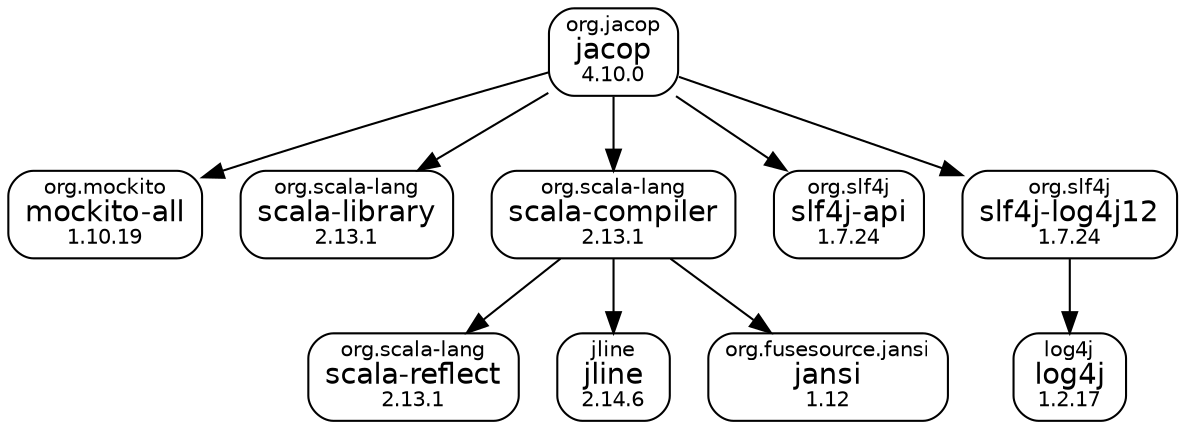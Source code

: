 digraph "jacop" {
  node [shape="box",style="rounded",fontname="Helvetica",fontsize="14"]
  edge [fontsize="10",fontname="Helvetica"]

  // Node Definitions:
  "org.jacop:jacop:jar:compile"[label=<<font point-size="10">org.jacop</font><br/>jacop<font point-size="10"><br/>4.10.0</font>>]
  "org.mockito:mockito-all:jar:compile"[label=<<font point-size="10">org.mockito</font><br/>mockito-all<font point-size="10"><br/>1.10.19</font>>]
  "org.scala-lang:scala-library:jar:compile"[label=<<font point-size="10">org.scala-lang</font><br/>scala-library<font point-size="10"><br/>2.13.1</font>>]
  "org.scala-lang:scala-compiler:jar:compile"[label=<<font point-size="10">org.scala-lang</font><br/>scala-compiler<font point-size="10"><br/>2.13.1</font>>]
  "org.scala-lang:scala-reflect:jar:compile"[label=<<font point-size="10">org.scala-lang</font><br/>scala-reflect<font point-size="10"><br/>2.13.1</font>>]
  "jline:jline:jar:compile"[label=<<font point-size="10">jline</font><br/>jline<font point-size="10"><br/>2.14.6</font>>]
  "org.fusesource.jansi:jansi:jar:compile"[label=<<font point-size="10">org.fusesource.jansi</font><br/>jansi<font point-size="10"><br/>1.12</font>>]
  "org.slf4j:slf4j-api:jar:compile"[label=<<font point-size="10">org.slf4j</font><br/>slf4j-api<font point-size="10"><br/>1.7.24</font>>]
  "org.slf4j:slf4j-log4j12:jar:compile"[label=<<font point-size="10">org.slf4j</font><br/>slf4j-log4j12<font point-size="10"><br/>1.7.24</font>>]
  "log4j:log4j:jar:compile"[label=<<font point-size="10">log4j</font><br/>log4j<font point-size="10"><br/>1.2.17</font>>]

  // Edge Definitions:
  "org.jacop:jacop:jar:compile" -> "org.mockito:mockito-all:jar:compile"
  "org.jacop:jacop:jar:compile" -> "org.scala-lang:scala-library:jar:compile"
  "org.scala-lang:scala-compiler:jar:compile" -> "org.scala-lang:scala-reflect:jar:compile"
  "org.scala-lang:scala-compiler:jar:compile" -> "jline:jline:jar:compile"
  "org.scala-lang:scala-compiler:jar:compile" -> "org.fusesource.jansi:jansi:jar:compile"
  "org.jacop:jacop:jar:compile" -> "org.scala-lang:scala-compiler:jar:compile"
  "org.jacop:jacop:jar:compile" -> "org.slf4j:slf4j-api:jar:compile"
  "org.slf4j:slf4j-log4j12:jar:compile" -> "log4j:log4j:jar:compile"
  "org.jacop:jacop:jar:compile" -> "org.slf4j:slf4j-log4j12:jar:compile"
}